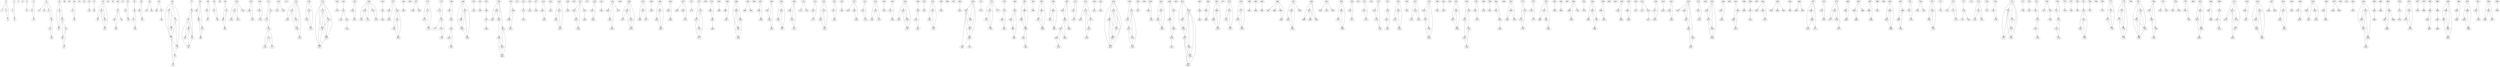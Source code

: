 digraph G {
    graph [fontsize=24]
    edge [fontsize=24]
    node [fontsize=24]
    ranksep = 1.5
    nodesep = .25
    0 -> { 1 2 3 };
    1 -> { };
    2 -> { 3 };
    3 -> { };
    4 -> { 5 6 };
    5 -> { 6 };
    6 -> { };
    7 -> { };
    8 -> { };
    9 -> { 10 };
    10 -> { };
    11 -> { 12 13 };
    12 -> { 13 };
    13 -> { };
    14 -> { 15 16 17 18 };
    15 -> { };
    16 -> { };
    17 -> { 18 };
    18 -> { 19 20 };
    19 -> { 20 };
    20 -> { };
    21 -> { 22 23 24 };
    22 -> { 23 24 };
    23 -> { 24 25 26 };
    24 -> { };
    25 -> { 26 27 };
    26 -> { 27 };
    27 -> { };
    28 -> { };
    29 -> { };
    30 -> { 31 32 };
    31 -> { 32 };
    32 -> { };
    33 -> { };
    34 -> { };
    35 -> { 36 };
    36 -> { };
    37 -> { 38 };
    38 -> { };
    39 -> { 40 41 42 43 };
    40 -> { 41 42 43 };
    41 -> { };
    42 -> { 43 };
    43 -> { };
    44 -> { };
    45 -> { };
    46 -> { 47 };
    47 -> { 48 49 50 };
    48 -> { 49 };
    49 -> { };
    50 -> { };
    51 -> { };
    52 -> { 53 54 };
    53 -> { 54 };
    54 -> { };
    55 -> { 56 };
    56 -> { 57 58 };
    57 -> { 58 };
    58 -> { };
    59 -> { 60 61 };
    60 -> { 61 };
    61 -> { };
    62 -> { 63 64 };
    63 -> { };
    64 -> { };
    65 -> { 66 67 };
    66 -> { };
    67 -> { 68 };
    68 -> { };
    69 -> { 70 71 72 73 74 };
    70 -> { 71 72 73 };
    71 -> { 72 73 74 };
    72 -> { 73 };
    73 -> { 74 75 76 };
    74 -> { 75 };
    75 -> { 76 };
    76 -> { };
    77 -> { 78 };
    78 -> { 79 80 81 };
    79 -> { 80 81 82 83 };
    80 -> { 81 82 83 };
    81 -> { 82 };
    82 -> { };
    83 -> { };
    84 -> { 85 86 87 };
    85 -> { 86 };
    86 -> { 87 88 };
    87 -> { 88 };
    88 -> { };
    89 -> { 90 91 };
    90 -> { 91 };
    91 -> { };
    92 -> { 93 94 };
    93 -> { 94 };
    94 -> { };
    95 -> { };
    96 -> { 97 98 };
    97 -> { 98 99 };
    98 -> { 99 };
    99 -> { };
    100 -> { 101 102 103 104 };
    101 -> { 102 103 };
    102 -> { };
    103 -> { };
    104 -> { };
    105 -> { 106 107 };
    106 -> { 107 };
    107 -> { };
    108 -> { 109 110 };
    109 -> { 110 };
    110 -> { };
    111 -> { 112 113 };
    112 -> { 113 114 };
    113 -> { 114 };
    114 -> { 115 116 117 };
    115 -> { 116 117 };
    116 -> { };
    117 -> { };
    118 -> { 119 120 };
    119 -> { };
    120 -> { };
    121 -> { };
    122 -> { 123 124 125 126 127 };
    123 -> { 124 125 126 };
    124 -> { };
    125 -> { 126 };
    126 -> { 127 };
    127 -> { };
    128 -> { 129 130 131 };
    129 -> { 130 131 };
    130 -> { 131 };
    131 -> { };
    132 -> { 133 134 135 136 137 };
    133 -> { 134 135 136 137 };
    134 -> { 135 136 };
    135 -> { 136 137 };
    136 -> { 137 };
    137 -> { };
    138 -> { 139 };
    139 -> { };
    140 -> { 141 };
    141 -> { 142 143 };
    142 -> { };
    143 -> { 144 };
    144 -> { };
    145 -> { 146 147 };
    146 -> { 147 };
    147 -> { };
    148 -> { 149 150 151 152 153 };
    149 -> { 150 151 };
    150 -> { };
    151 -> { };
    152 -> { 153 };
    153 -> { };
    154 -> { 155 };
    155 -> { 156 };
    156 -> { };
    157 -> { 158 159 160 };
    158 -> { 159 };
    159 -> { };
    160 -> { 161 162 163 };
    161 -> { 162 163 };
    162 -> { 163 };
    163 -> { };
    164 -> { 165 };
    165 -> { };
    166 -> { };
    167 -> { 168 169 };
    168 -> { };
    169 -> { };
    170 -> { 171 172 173 };
    171 -> { 172 173 };
    172 -> { 173 };
    173 -> { };
    174 -> { 175 176 };
    175 -> { 176 };
    176 -> { 177 178 179 };
    177 -> { };
    178 -> { 179 };
    179 -> { };
    180 -> { 181 182 };
    181 -> { 182 };
    182 -> { 183 };
    183 -> { 184 185 };
    184 -> { 185 };
    185 -> { };
    186 -> { 187 188 189 190 };
    187 -> { 188 189 190 };
    188 -> { 189 };
    189 -> { 190 };
    190 -> { };
    191 -> { 192 };
    192 -> { };
    193 -> { 194 };
    194 -> { };
    195 -> { 196 };
    196 -> { 197 };
    197 -> { 198 };
    198 -> { };
    199 -> { 200 201 202 203 };
    200 -> { 201 202 };
    201 -> { };
    202 -> { 203 204 };
    203 -> { 204 205 206 };
    204 -> { 205 206 };
    205 -> { 206 };
    206 -> { };
    207 -> { 208 209 };
    208 -> { 209 210 };
    209 -> { 210 };
    210 -> { };
    211 -> { };
    212 -> { 213 };
    213 -> { 214 };
    214 -> { };
    215 -> { 216 };
    216 -> { };
    217 -> { 218 };
    218 -> { };
    219 -> { 220 221 };
    220 -> { 221 };
    221 -> { };
    222 -> { 223 };
    223 -> { };
    224 -> { 225 226 227 };
    225 -> { 226 227 };
    226 -> { 227 };
    227 -> { };
    228 -> { 229 };
    229 -> { };
    230 -> { };
    231 -> { 232 233 234 235 };
    232 -> { 233 };
    233 -> { 234 };
    234 -> { };
    235 -> { 236 };
    236 -> { };
    237 -> { };
    238 -> { 239 240 };
    239 -> { 240 };
    240 -> { };
    241 -> { 242 };
    242 -> { };
    243 -> { 244 245 246 247 };
    244 -> { 245 };
    245 -> { 246 };
    246 -> { };
    247 -> { };
    248 -> { };
    249 -> { 250 251 252 253 };
    250 -> { 251 252 253 };
    251 -> { };
    252 -> { 253 };
    253 -> { };
    254 -> { 255 256 257 };
    255 -> { 256 257 };
    256 -> { };
    257 -> { };
    258 -> { 259 };
    259 -> { };
    260 -> { 261 262 263 };
    261 -> { 262 263 };
    262 -> { 263 };
    263 -> { };
    264 -> { 265 266 };
    265 -> { 266 };
    266 -> { };
    267 -> { 268 269 270 };
    268 -> { };
    269 -> { 270 };
    270 -> { };
    271 -> { 272 };
    272 -> { };
    273 -> { 274 275 };
    274 -> { 275 276 277 };
    275 -> { 276 277 };
    276 -> { 277 };
    277 -> { };
    278 -> { };
    279 -> { 280 281 };
    280 -> { 281 };
    281 -> { 282 };
    282 -> { };
    283 -> { 284 };
    284 -> { };
    285 -> { 286 287 };
    286 -> { 287 };
    287 -> { };
    288 -> { 289 290 291 };
    289 -> { 290 291 292 };
    290 -> { 291 292 };
    291 -> { 292 };
    292 -> { };
    293 -> { 294 295 };
    294 -> { };
    295 -> { };
    296 -> { };
    297 -> { 298 299 };
    298 -> { 299 };
    299 -> { };
    300 -> { 301 302 303 };
    301 -> { 302 };
    302 -> { 303 };
    303 -> { };
    304 -> { 305 306 307 };
    305 -> { 306 307 };
    306 -> { 307 };
    307 -> { };
    308 -> { 309 310 311 };
    309 -> { 310 };
    310 -> { 311 };
    311 -> { };
    312 -> { 313 314 };
    313 -> { };
    314 -> { };
    315 -> { 316 317 };
    316 -> { 317 };
    317 -> { };
    318 -> { 319 320 321 };
    319 -> { 320 321 };
    320 -> { 321 };
    321 -> { };
    322 -> { 323 324 };
    323 -> { 324 };
    324 -> { };
    325 -> { 326 };
    326 -> { };
    327 -> { 328 329 330 };
    328 -> { };
    329 -> { 330 };
    330 -> { };
    331 -> { 332 333 };
    332 -> { 333 };
    333 -> { };
    334 -> { 335 336 337 };
    335 -> { 336 337 };
    336 -> { };
    337 -> { };
    338 -> { 339 };
    339 -> { };
    340 -> { 341 342 };
    341 -> { 342 };
    342 -> { };
    343 -> { 344 345 346 347 };
    344 -> { 345 346 347 };
    345 -> { };
    346 -> { 347 };
    347 -> { };
    348 -> { 349 };
    349 -> { 350 351 };
    350 -> { 351 };
    351 -> { };
    352 -> { 353 };
    353 -> { };
    354 -> { 355 356 357 };
    355 -> { 356 357 };
    356 -> { 357 };
    357 -> { };
    358 -> { 359 };
    359 -> { };
    360 -> { };
    361 -> { };
    362 -> { 363 };
    363 -> { };
    364 -> { 365 366 367 368 };
    365 -> { 366 367 368 369 };
    366 -> { 367 };
    367 -> { 368 };
    368 -> { 369 370 };
    369 -> { };
    370 -> { };
    371 -> { 372 };
    372 -> { };
    373 -> { 374 375 376 377 };
    374 -> { 375 376 };
    375 -> { 376 };
    376 -> { };
    377 -> { };
    378 -> { 379 };
    379 -> { 380 381 };
    380 -> { 381 };
    381 -> { };
    382 -> { 383 };
    383 -> { 384 385 386 };
    384 -> { 385 };
    385 -> { 386 };
    386 -> { };
    387 -> { 388 389 390 };
    388 -> { 389 390 };
    389 -> { 390 };
    390 -> { 391 392 };
    391 -> { 392 };
    392 -> { };
    393 -> { 394 };
    394 -> { };
    395 -> { 396 397 398 };
    396 -> { 397 398 };
    397 -> { 398 };
    398 -> { };
    399 -> { 400 401 402 };
    400 -> { 401 402 };
    401 -> { 402 };
    402 -> { };
    403 -> { 404 405 406 };
    404 -> { 405 };
    405 -> { 406 407 408 };
    406 -> { };
    407 -> { 408 409 410 };
    408 -> { };
    409 -> { 410 };
    410 -> { };
    411 -> { 412 413 };
    412 -> { 413 };
    413 -> { };
    414 -> { 415 416 417 };
    415 -> { 416 417 418 419 };
    416 -> { };
    417 -> { 418 };
    418 -> { 419 };
    419 -> { };
    420 -> { 421 };
    421 -> { };
    422 -> { 423 };
    423 -> { };
    424 -> { 425 426 427 428 429 };
    425 -> { 426 427 428 429 };
    426 -> { 427 428 429 };
    427 -> { 428 };
    428 -> { 429 };
    429 -> { };
    430 -> { 431 432 };
    431 -> { 432 433 434 435 };
    432 -> { 433 };
    433 -> { 434 435 };
    434 -> { 435 };
    435 -> { };
    436 -> { 437 };
    437 -> { };
    438 -> { };
    439 -> { 440 441 };
    440 -> { 441 };
    441 -> { };
    442 -> { 443 444 445 };
    443 -> { 444 445 };
    444 -> { 445 };
    445 -> { };
    446 -> { 447 448 };
    447 -> { 448 449 };
    448 -> { 449 450 };
    449 -> { 450 };
    450 -> { 451 };
    451 -> { };
    452 -> { };
    453 -> { 454 455 456 };
    454 -> { 455 456 457 458 459 460 };
    455 -> { 456 };
    456 -> { 457 };
    457 -> { 458 459 460 };
    458 -> { 459 460 };
    459 -> { 460 };
    460 -> { };
    461 -> { 462 };
    462 -> { 463 };
    463 -> { };
    464 -> { 465 466 };
    465 -> { 466 };
    466 -> { };
    467 -> { 468 469 470 };
    468 -> { 469 470 };
    469 -> { 470 };
    470 -> { };
    471 -> { };
    472 -> { 473 474 475 };
    473 -> { 474 475 };
    474 -> { 475 };
    475 -> { };
    476 -> { 477 478 479 };
    477 -> { 478 479 };
    478 -> { 479 };
    479 -> { };
    480 -> { 481 };
    481 -> { };
    482 -> { 483 };
    483 -> { };
    484 -> { 485 };
    485 -> { };
    486 -> { 487 488 489 490 };
    487 -> { };
    488 -> { };
    489 -> { 490 };
    490 -> { };
    491 -> { 492 493 494 495 };
    492 -> { 493 494 };
    493 -> { 494 };
    494 -> { };
    495 -> { };
    496 -> { 497 498 499 500 };
    497 -> { 498 499 500 };
    498 -> { };
    499 -> { };
    500 -> { };
    501 -> { 502 503 504 };
    502 -> { };
    503 -> { };
    504 -> { };
    505 -> { 506 507 508 };
    506 -> { 507 508 };
    507 -> { 508 };
    508 -> { };
    509 -> { 510 511 };
    510 -> { 511 };
    511 -> { };
    512 -> { };
    513 -> { 514 515 };
    514 -> { 515 };
    515 -> { };
    516 -> { };
    517 -> { 518 519 520 };
    518 -> { 519 };
    519 -> { 520 };
    520 -> { };
    521 -> { 522 };
    522 -> { 523 524 };
    523 -> { 524 };
    524 -> { };
    525 -> { 526 527 528 };
    526 -> { 527 528 };
    527 -> { 528 };
    528 -> { };
    529 -> { 530 };
    530 -> { };
    531 -> { 532 533 534 };
    532 -> { 533 534 };
    533 -> { };
    534 -> { };
    535 -> { 536 537 538 539 };
    536 -> { 537 };
    537 -> { 538 539 };
    538 -> { 539 };
    539 -> { };
    540 -> { 541 };
    541 -> { };
    542 -> { 543 };
    543 -> { };
    544 -> { };
    545 -> { 546 547 548 };
    546 -> { 547 548 };
    547 -> { 548 };
    548 -> { };
    549 -> { 550 551 };
    550 -> { 551 552 };
    551 -> { 552 553 };
    552 -> { 553 554 };
    553 -> { 554 };
    554 -> { };
    555 -> { 556 557 };
    556 -> { 557 };
    557 -> { };
    558 -> { 559 };
    559 -> { };
    560 -> { 561 };
    561 -> { };
    562 -> { 563 564 };
    563 -> { 564 };
    564 -> { 565 };
    565 -> { };
    566 -> { };
    567 -> { 568 569 570 };
    568 -> { 569 570 };
    569 -> { };
    570 -> { };
    571 -> { 572 573 };
    572 -> { 573 574 };
    573 -> { 574 };
    574 -> { };
    575 -> { 576 577 };
    576 -> { 577 };
    577 -> { };
    578 -> { 579 580 581 582 };
    579 -> { 580 581 };
    580 -> { };
    581 -> { 582 };
    582 -> { };
    583 -> { 584 };
    584 -> { };
    585 -> { 586 };
    586 -> { };
    587 -> { };
    588 -> { 589 590 591 };
    589 -> { 590 };
    590 -> { };
    591 -> { };
    592 -> { 593 };
    593 -> { };
    594 -> { 595 596 597 };
    595 -> { 596 597 598 };
    596 -> { };
    597 -> { 598 };
    598 -> { };
    599 -> { 600 601 };
    600 -> { 601 };
    601 -> { };
    602 -> { };
    603 -> { };
    604 -> { 605 606 };
    605 -> { 606 };
    606 -> { };
    607 -> { 608 609 };
    608 -> { 609 };
    609 -> { };
    610 -> { 611 };
    611 -> { };
    612 -> { 613 614 };
    613 -> { };
    614 -> { 615 };
    615 -> { };
    616 -> { 617 618 };
    617 -> { 618 };
    618 -> { };
    619 -> { 620 };
    620 -> { };
    621 -> { 622 623 };
    622 -> { 623 };
    623 -> { };
    624 -> { 625 626 627 628 629 };
    625 -> { };
    626 -> { 627 };
    627 -> { 628 };
    628 -> { 629 630 };
    629 -> { 630 };
    630 -> { };
    631 -> { 632 633 };
    632 -> { 633 };
    633 -> { };
    634 -> { };
    635 -> { 636 637 638 639 };
    636 -> { 637 };
    637 -> { 638 639 };
    638 -> { 639 };
    639 -> { };
    640 -> { 641 642 };
    641 -> { 642 };
    642 -> { };
    643 -> { };
    644 -> { 645 646 };
    645 -> { 646 647 };
    646 -> { 647 };
    647 -> { };
    648 -> { 649 };
    649 -> { };
    650 -> { 651 };
    651 -> { 652 };
    652 -> { };
    653 -> { };
    654 -> { 655 656 657 };
    655 -> { };
    656 -> { 657 };
    657 -> { };
    658 -> { 659 660 661 };
    659 -> { };
    660 -> { };
    661 -> { };
    662 -> { 663 };
    663 -> { };
    664 -> { 665 666 };
    665 -> { };
    666 -> { };
    667 -> { 668 669 670 671 };
    668 -> { 669 };
    669 -> { 670 671 };
    670 -> { };
    671 -> { };
    672 -> { 673 674 };
    673 -> { 674 };
    674 -> { };
    675 -> { 676 677 678 679 };
    676 -> { 677 678 };
    677 -> { };
    678 -> { 679 };
    679 -> { };
    680 -> { 681 682 };
    681 -> { 682 };
    682 -> { };
    683 -> { 684 685 686 };
    684 -> { 685 };
    685 -> { };
    686 -> { };
    687 -> { 688 689 };
    688 -> { 689 };
    689 -> { };
    690 -> { 691 };
    691 -> { };
    692 -> { };
    693 -> { 694 695 696 };
    694 -> { 695 696 };
    695 -> { 696 };
    696 -> { };
    697 -> { 698 699 };
    698 -> { 699 700 };
    699 -> { 700 };
    700 -> { };
    701 -> { 702 703 };
    702 -> { 703 };
    703 -> { };
    704 -> { 705 706 };
    705 -> { };
    706 -> { };
    707 -> { 708 709 710 };
    708 -> { 709 710 };
    709 -> { 710 };
    710 -> { };
    711 -> { 712 };
    712 -> { };
    713 -> { 714 715 716 };
    714 -> { };
    715 -> { 716 };
    716 -> { };
    717 -> { 718 };
    718 -> { 719 720 };
    719 -> { };
    720 -> { };
    721 -> { };
    722 -> { 723 724 725 };
    723 -> { 724 725 };
    724 -> { };
    725 -> { };
    726 -> { 727 };
    727 -> { };
    728 -> { 729 730 };
    729 -> { 730 };
    730 -> { };
    731 -> { 732 733 734 735 736 };
    732 -> { 733 734 735 736 };
    733 -> { 734 };
    734 -> { 735 736 };
    735 -> { };
    736 -> { };
    737 -> { 738 };
    738 -> { };
    739 -> { 740 };
    740 -> { };
    741 -> { 742 743 };
    742 -> { 743 };
    743 -> { 744 745 };
    744 -> { 745 };
    745 -> { };
    746 -> { 747 748 };
    747 -> { };
    748 -> { 749 };
    749 -> { };
    750 -> { 751 752 };
    751 -> { 752 };
    752 -> { 753 754 };
    753 -> { 754 };
    754 -> { };
    755 -> { 756 };
    756 -> { };
    757 -> { 758 };
    758 -> { };
    759 -> { 760 };
    760 -> { };
    761 -> { 762 };
    762 -> { 763 764 765 };
    763 -> { 764 765 };
    764 -> { 765 };
    765 -> { };
    766 -> { 767 };
    767 -> { };
    768 -> { };
    769 -> { 770 };
    770 -> { };
    771 -> { 772 773 774 };
    772 -> { 773 774 };
    773 -> { 774 };
    774 -> { };
    775 -> { 776 777 778 779 };
    776 -> { 777 778 };
    777 -> { 778 779 };
    778 -> { 779 };
    779 -> { };
    780 -> { };
    781 -> { 782 783 784 785 };
    782 -> { 783 784 785 };
    783 -> { 784 785 };
    784 -> { 785 };
    785 -> { };
    786 -> { 787 788 789 };
    787 -> { 788 };
    788 -> { 789 790 };
    789 -> { 790 };
    790 -> { };
    791 -> { 792 793 };
    792 -> { };
    793 -> { };
    794 -> { 795 796 };
    795 -> { };
    796 -> { };
    797 -> { 798 799 };
    798 -> { 799 };
    799 -> { };
    800 -> { };
    801 -> { 802 803 804 };
    802 -> { 803 804 };
    803 -> { 804 805 };
    804 -> { 805 };
    805 -> { };
    806 -> { 807 808 };
    807 -> { 808 };
    808 -> { };
    809 -> { 810 };
    810 -> { 811 812 };
    811 -> { 812 };
    812 -> { };
    813 -> { 814 815 816 817 };
    814 -> { 815 816 817 818 };
    815 -> { };
    816 -> { 817 };
    817 -> { 818 };
    818 -> { };
    819 -> { 820 821 };
    820 -> { 821 };
    821 -> { };
    822 -> { 823 824 825 826 };
    823 -> { 824 825 826 };
    824 -> { 825 };
    825 -> { 826 };
    826 -> { };
    827 -> { 828 829 };
    828 -> { };
    829 -> { };
    830 -> { 831 832 833 };
    831 -> { 832 833 };
    832 -> { 833 };
    833 -> { };
    834 -> { 835 };
    835 -> { };
    836 -> { 837 838 };
    837 -> { 838 };
    838 -> { };
    839 -> { 840 841 842 843 };
    840 -> { 841 };
    841 -> { };
    842 -> { 843 };
    843 -> { };
    844 -> { 845 846 };
    845 -> { 846 };
    846 -> { };
    847 -> { 848 849 };
    848 -> { };
    849 -> { };
    850 -> { };
    851 -> { };
    852 -> { 853 };
    853 -> { };
    854 -> { 855 856 857 858 };
    855 -> { 856 857 858 };
    856 -> { 857 };
    857 -> { 858 859 };
    858 -> { 859 };
    859 -> { };
    860 -> { 861 };
    861 -> { 862 };
    862 -> { };
    863 -> { 864 };
    864 -> { };
    865 -> { 866 867 };
    866 -> { 867 868 869 };
    867 -> { 868 };
    868 -> { };
    869 -> { };
    870 -> { 871 };
    871 -> { 872 };
    872 -> { };
    873 -> { 874 875 876 };
    874 -> { 875 876 };
    875 -> { 876 };
    876 -> { };
    877 -> { 878 };
    878 -> { };
    879 -> { 880 };
    880 -> { };
    881 -> { 882 };
    882 -> { 883 884 };
    883 -> { 884 };
    884 -> { };
    885 -> { 886 };
    886 -> { 887 };
    887 -> { 888 };
    888 -> { };
    889 -> { 890 891 892 893 };
    890 -> { 891 892 };
    891 -> { 892 893 };
    892 -> { 893 };
    893 -> { };
    894 -> { 895 896 };
    895 -> { 896 };
    896 -> { };
    897 -> { 898 899 900 };
    898 -> { 899 900 };
    899 -> { 900 };
    900 -> { };
    901 -> { 902 903 };
    902 -> { 903 };
    903 -> { };
    904 -> { 905 906 907 };
    905 -> { 906 907 };
    906 -> { };
    907 -> { };
    908 -> { 909 };
    909 -> { };
}
